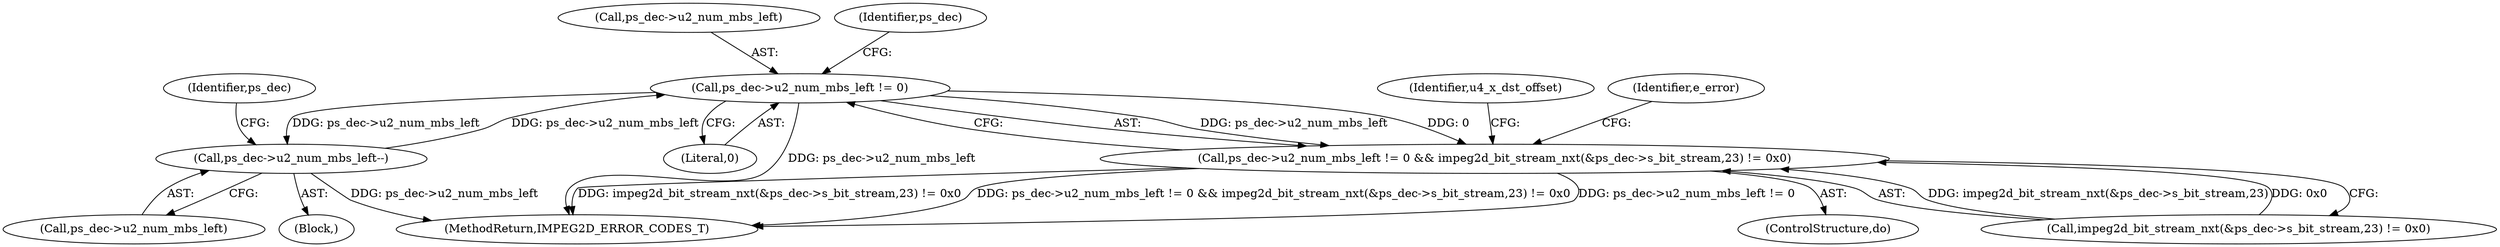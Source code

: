 digraph "0_Android_58a6822d7140137ce957c6d2fc20bae1374186c1@pointer" {
"1000827" [label="(Call,ps_dec->u2_num_mbs_left != 0)"];
"1000779" [label="(Call,ps_dec->u2_num_mbs_left--)"];
"1000827" [label="(Call,ps_dec->u2_num_mbs_left != 0)"];
"1000826" [label="(Call,ps_dec->u2_num_mbs_left != 0 && impeg2d_bit_stream_nxt(&ps_dec->s_bit_stream,23) != 0x0)"];
"1000785" [label="(Identifier,ps_dec)"];
"1000826" [label="(Call,ps_dec->u2_num_mbs_left != 0 && impeg2d_bit_stream_nxt(&ps_dec->s_bit_stream,23) != 0x0)"];
"1000189" [label="(Identifier,u4_x_dst_offset)"];
"1000831" [label="(Literal,0)"];
"1000779" [label="(Call,ps_dec->u2_num_mbs_left--)"];
"1000780" [label="(Call,ps_dec->u2_num_mbs_left)"];
"1000832" [label="(Call,impeg2d_bit_stream_nxt(&ps_dec->s_bit_stream,23) != 0x0)"];
"1000828" [label="(Call,ps_dec->u2_num_mbs_left)"];
"1000841" [label="(Identifier,e_error)"];
"1000183" [label="(Block,)"];
"1000836" [label="(Identifier,ps_dec)"];
"1000827" [label="(Call,ps_dec->u2_num_mbs_left != 0)"];
"1000842" [label="(MethodReturn,IMPEG2D_ERROR_CODES_T)"];
"1000182" [label="(ControlStructure,do)"];
"1000827" -> "1000826"  [label="AST: "];
"1000827" -> "1000831"  [label="CFG: "];
"1000828" -> "1000827"  [label="AST: "];
"1000831" -> "1000827"  [label="AST: "];
"1000836" -> "1000827"  [label="CFG: "];
"1000826" -> "1000827"  [label="CFG: "];
"1000827" -> "1000842"  [label="DDG: ps_dec->u2_num_mbs_left"];
"1000827" -> "1000779"  [label="DDG: ps_dec->u2_num_mbs_left"];
"1000827" -> "1000826"  [label="DDG: ps_dec->u2_num_mbs_left"];
"1000827" -> "1000826"  [label="DDG: 0"];
"1000779" -> "1000827"  [label="DDG: ps_dec->u2_num_mbs_left"];
"1000779" -> "1000183"  [label="AST: "];
"1000779" -> "1000780"  [label="CFG: "];
"1000780" -> "1000779"  [label="AST: "];
"1000785" -> "1000779"  [label="CFG: "];
"1000779" -> "1000842"  [label="DDG: ps_dec->u2_num_mbs_left"];
"1000826" -> "1000182"  [label="AST: "];
"1000826" -> "1000832"  [label="CFG: "];
"1000832" -> "1000826"  [label="AST: "];
"1000189" -> "1000826"  [label="CFG: "];
"1000841" -> "1000826"  [label="CFG: "];
"1000826" -> "1000842"  [label="DDG: ps_dec->u2_num_mbs_left != 0"];
"1000826" -> "1000842"  [label="DDG: impeg2d_bit_stream_nxt(&ps_dec->s_bit_stream,23) != 0x0"];
"1000826" -> "1000842"  [label="DDG: ps_dec->u2_num_mbs_left != 0 && impeg2d_bit_stream_nxt(&ps_dec->s_bit_stream,23) != 0x0"];
"1000832" -> "1000826"  [label="DDG: impeg2d_bit_stream_nxt(&ps_dec->s_bit_stream,23)"];
"1000832" -> "1000826"  [label="DDG: 0x0"];
}
